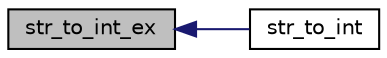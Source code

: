 digraph G
{
  edge [fontname="Helvetica",fontsize="10",labelfontname="Helvetica",labelfontsize="10"];
  node [fontname="Helvetica",fontsize="10",shape=record];
  rankdir=LR;
  Node1 [label="str_to_int_ex",height=0.2,width=0.4,color="black", fillcolor="grey75", style="filled" fontcolor="black"];
  Node1 -> Node2 [dir=back,color="midnightblue",fontsize="10",style="solid",fontname="Helvetica"];
  Node2 [label="str_to_int",height=0.2,width=0.4,color="black", fillcolor="white", style="filled",URL="$group___n___s_t_r.html#gae2c2238ae654a58f23570ce58e4d0eb8",tooltip="Helper for string to integer."];
}
